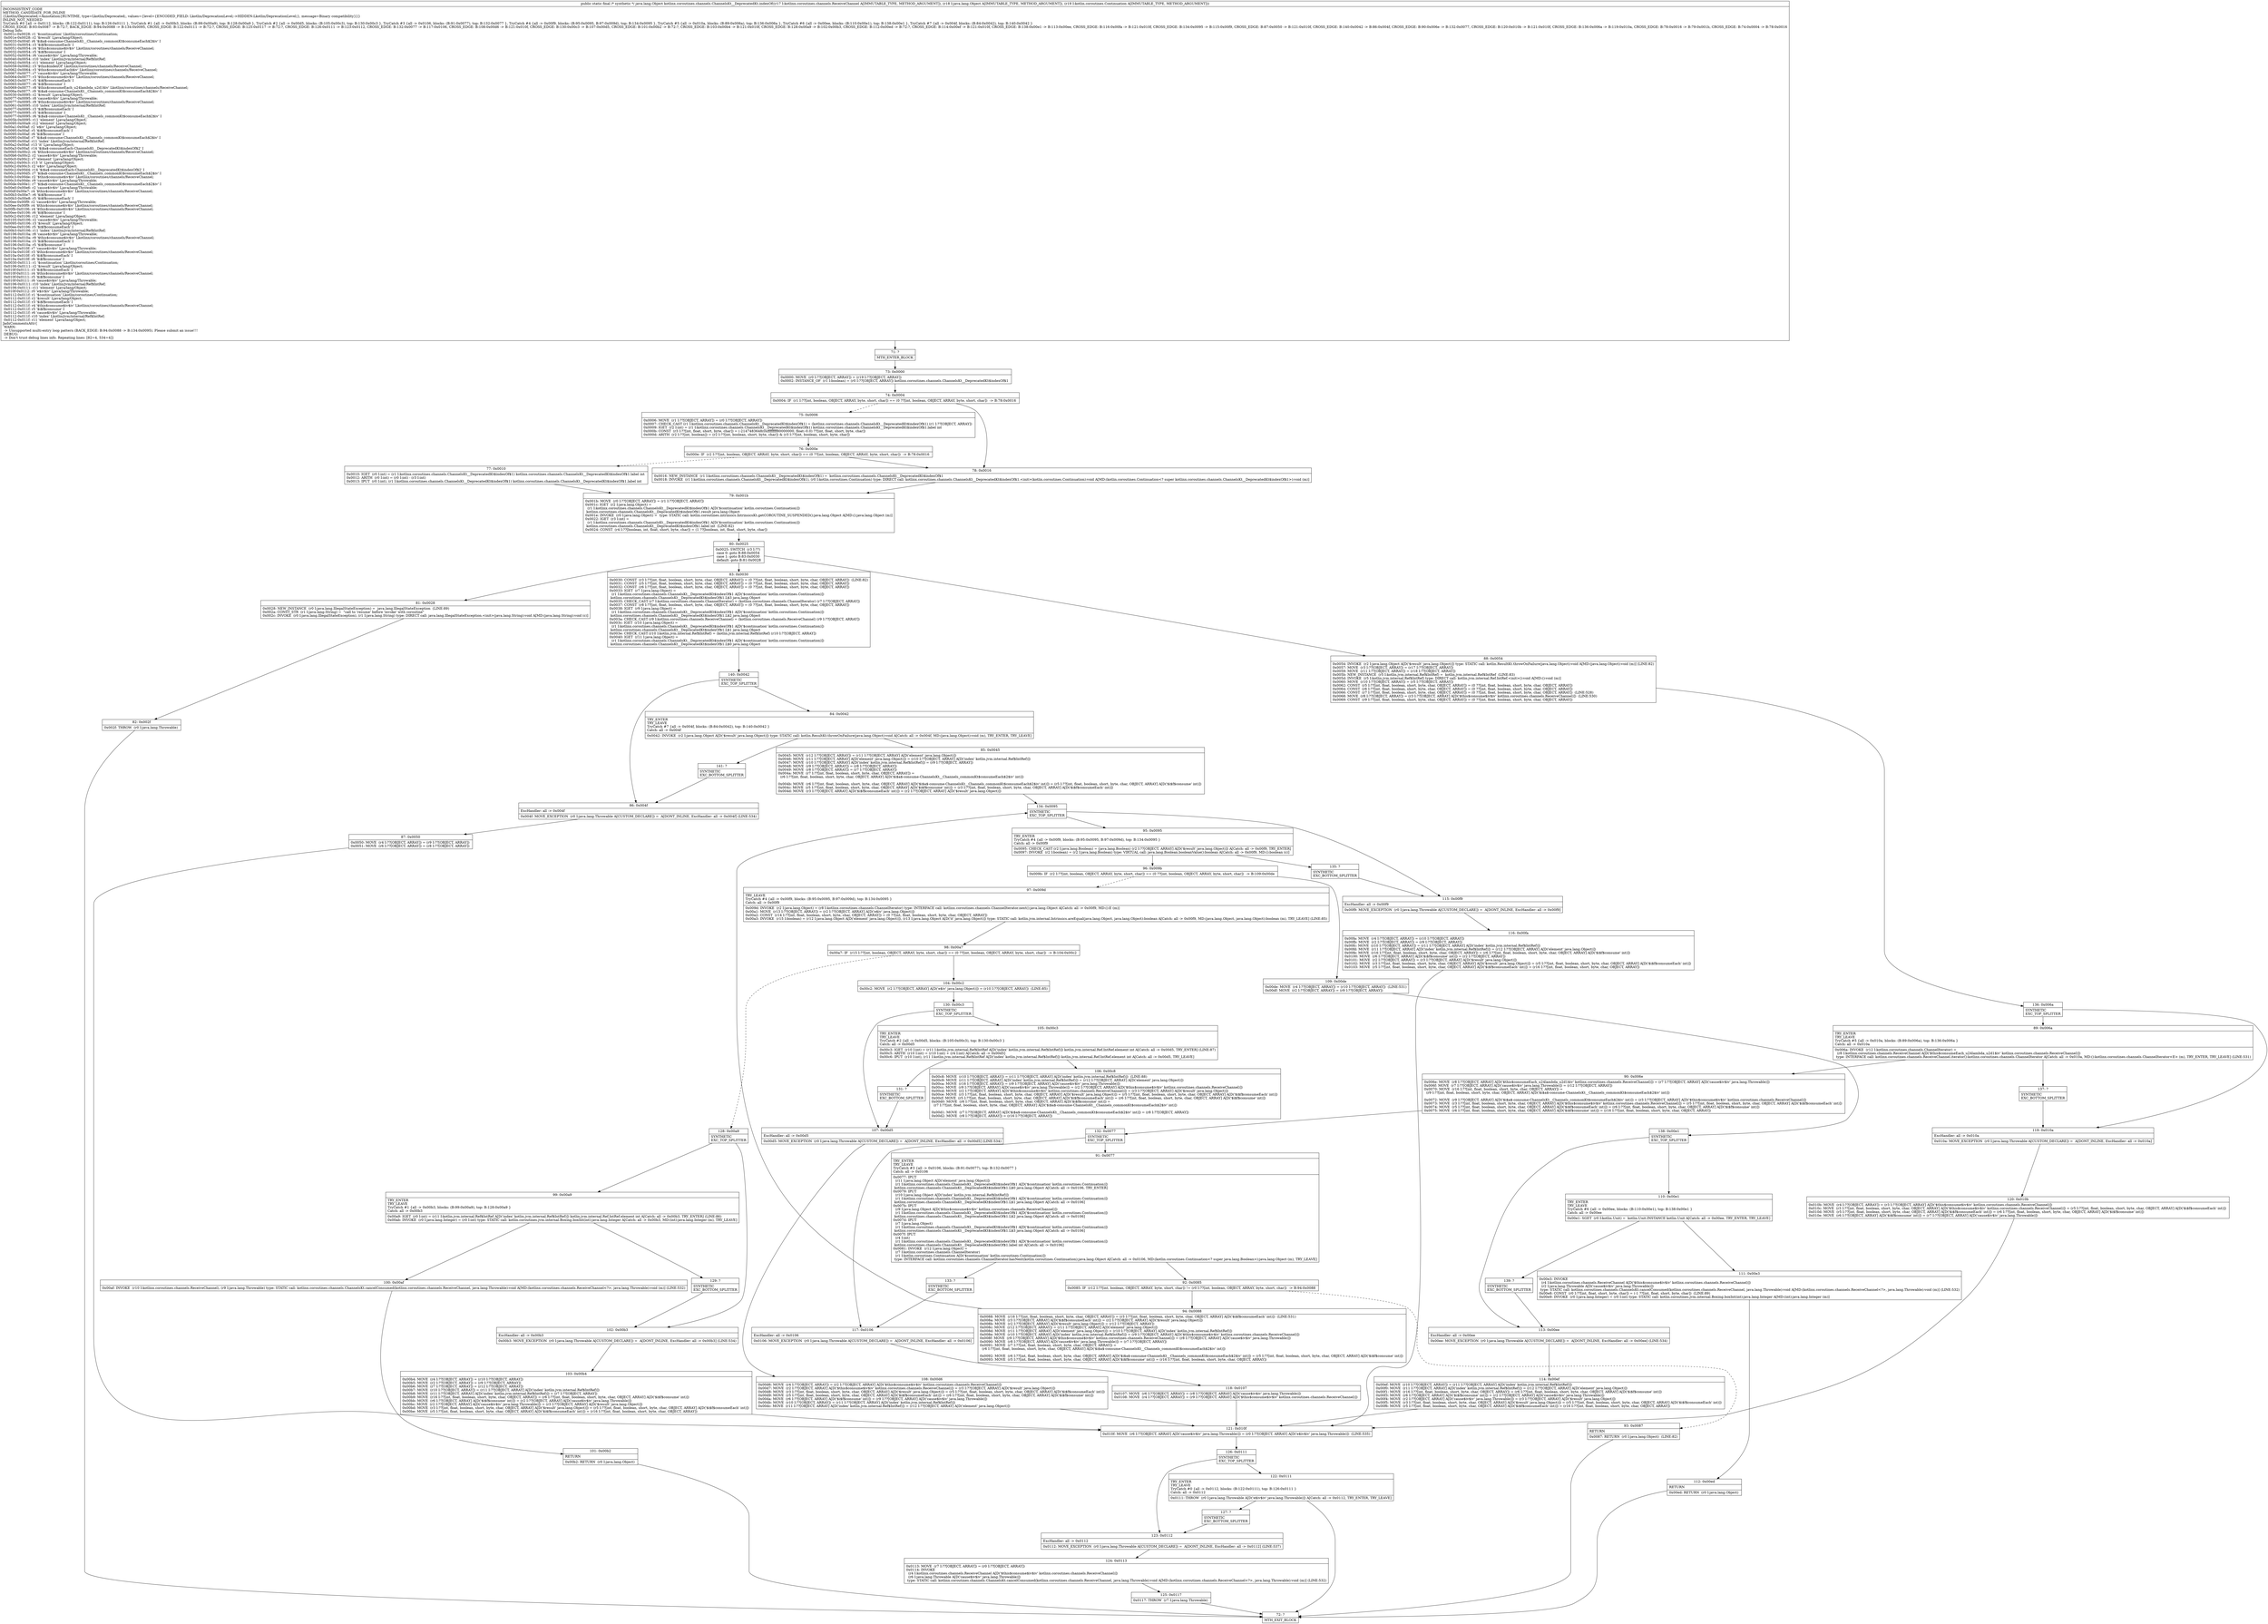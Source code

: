 digraph "CFG forkotlinx.coroutines.channels.ChannelsKt__DeprecatedKt.indexOf(Lkotlinx\/coroutines\/channels\/ReceiveChannel;Ljava\/lang\/Object;Lkotlin\/coroutines\/Continuation;)Ljava\/lang\/Object;" {
Node_71 [shape=record,label="{71\:\ ?|MTH_ENTER_BLOCK\l}"];
Node_73 [shape=record,label="{73\:\ 0x0000|0x0000: MOVE  (r0 I:??[OBJECT, ARRAY]) = (r19 I:??[OBJECT, ARRAY]) \l0x0002: INSTANCE_OF  (r1 I:boolean) = (r0 I:??[OBJECT, ARRAY]) kotlinx.coroutines.channels.ChannelsKt__DeprecatedKt$indexOf$1 \l}"];
Node_74 [shape=record,label="{74\:\ 0x0004|0x0004: IF  (r1 I:??[int, boolean, OBJECT, ARRAY, byte, short, char]) == (0 ??[int, boolean, OBJECT, ARRAY, byte, short, char])  \-\> B:78:0x0016 \l}"];
Node_75 [shape=record,label="{75\:\ 0x0006|0x0006: MOVE  (r1 I:??[OBJECT, ARRAY]) = (r0 I:??[OBJECT, ARRAY]) \l0x0007: CHECK_CAST (r1 I:kotlinx.coroutines.channels.ChannelsKt__DeprecatedKt$indexOf$1) = (kotlinx.coroutines.channels.ChannelsKt__DeprecatedKt$indexOf$1) (r1 I:??[OBJECT, ARRAY]) \l0x0009: IGET  (r2 I:int) = (r1 I:kotlinx.coroutines.channels.ChannelsKt__DeprecatedKt$indexOf$1) kotlinx.coroutines.channels.ChannelsKt__DeprecatedKt$indexOf$1.label int \l0x000b: CONST  (r3 I:??[int, float, short, byte, char]) = (\-2147483648(0xffffffff80000000, float:\-0.0) ??[int, float, short, byte, char]) \l0x000d: ARITH  (r2 I:??[int, boolean]) = (r2 I:??[int, boolean, short, byte, char]) & (r3 I:??[int, boolean, short, byte, char]) \l}"];
Node_76 [shape=record,label="{76\:\ 0x000e|0x000e: IF  (r2 I:??[int, boolean, OBJECT, ARRAY, byte, short, char]) == (0 ??[int, boolean, OBJECT, ARRAY, byte, short, char])  \-\> B:78:0x0016 \l}"];
Node_77 [shape=record,label="{77\:\ 0x0010|0x0010: IGET  (r0 I:int) = (r1 I:kotlinx.coroutines.channels.ChannelsKt__DeprecatedKt$indexOf$1) kotlinx.coroutines.channels.ChannelsKt__DeprecatedKt$indexOf$1.label int \l0x0012: ARITH  (r0 I:int) = (r0 I:int) \- (r3 I:int) \l0x0013: IPUT  (r0 I:int), (r1 I:kotlinx.coroutines.channels.ChannelsKt__DeprecatedKt$indexOf$1) kotlinx.coroutines.channels.ChannelsKt__DeprecatedKt$indexOf$1.label int \l}"];
Node_79 [shape=record,label="{79\:\ 0x001b|0x001b: MOVE  (r0 I:??[OBJECT, ARRAY]) = (r1 I:??[OBJECT, ARRAY]) \l0x001c: IGET  (r2 I:java.lang.Object) = \l  (r1 I:kotlinx.coroutines.channels.ChannelsKt__DeprecatedKt$indexOf$1 A[D('$continuation' kotlin.coroutines.Continuation)])\l kotlinx.coroutines.channels.ChannelsKt__DeprecatedKt$indexOf$1.result java.lang.Object \l0x001e: INVOKE  (r0 I:java.lang.Object) =  type: STATIC call: kotlin.coroutines.intrinsics.IntrinsicsKt.getCOROUTINE_SUSPENDED():java.lang.Object A[MD:():java.lang.Object (m)]\l0x0022: IGET  (r3 I:int) = \l  (r1 I:kotlinx.coroutines.channels.ChannelsKt__DeprecatedKt$indexOf$1 A[D('$continuation' kotlin.coroutines.Continuation)])\l kotlinx.coroutines.channels.ChannelsKt__DeprecatedKt$indexOf$1.label int  (LINE:82)\l0x0024: CONST  (r4 I:??[boolean, int, float, short, byte, char]) = (1 ??[boolean, int, float, short, byte, char]) \l}"];
Node_80 [shape=record,label="{80\:\ 0x0025|0x0025: SWITCH  (r3 I:??)\l case 0: goto B:88:0x0054\l case 1: goto B:83:0x0030\l default: goto B:81:0x0028 \l}"];
Node_81 [shape=record,label="{81\:\ 0x0028|0x0028: NEW_INSTANCE  (r0 I:java.lang.IllegalStateException) =  java.lang.IllegalStateException  (LINE:89)\l0x002a: CONST_STR  (r1 I:java.lang.String) =  \"call to 'resume' before 'invoke' with coroutine\" \l0x002c: INVOKE  (r0 I:java.lang.IllegalStateException), (r1 I:java.lang.String) type: DIRECT call: java.lang.IllegalStateException.\<init\>(java.lang.String):void A[MD:(java.lang.String):void (c)]\l}"];
Node_82 [shape=record,label="{82\:\ 0x002f|0x002f: THROW  (r0 I:java.lang.Throwable) \l}"];
Node_72 [shape=record,label="{72\:\ ?|MTH_EXIT_BLOCK\l}"];
Node_83 [shape=record,label="{83\:\ 0x0030|0x0030: CONST  (r3 I:??[int, float, boolean, short, byte, char, OBJECT, ARRAY]) = (0 ??[int, float, boolean, short, byte, char, OBJECT, ARRAY])  (LINE:82)\l0x0031: CONST  (r5 I:??[int, float, boolean, short, byte, char, OBJECT, ARRAY]) = (0 ??[int, float, boolean, short, byte, char, OBJECT, ARRAY]) \l0x0032: CONST  (r6 I:??[int, float, boolean, short, byte, char, OBJECT, ARRAY]) = (0 ??[int, float, boolean, short, byte, char, OBJECT, ARRAY]) \l0x0033: IGET  (r7 I:java.lang.Object) = \l  (r1 I:kotlinx.coroutines.channels.ChannelsKt__DeprecatedKt$indexOf$1 A[D('$continuation' kotlin.coroutines.Continuation)])\l kotlinx.coroutines.channels.ChannelsKt__DeprecatedKt$indexOf$1.L$3 java.lang.Object \l0x0035: CHECK_CAST (r7 I:kotlinx.coroutines.channels.ChannelIterator) = (kotlinx.coroutines.channels.ChannelIterator) (r7 I:??[OBJECT, ARRAY]) \l0x0037: CONST  (r8 I:??[int, float, boolean, short, byte, char, OBJECT, ARRAY]) = (0 ??[int, float, boolean, short, byte, char, OBJECT, ARRAY]) \l0x0038: IGET  (r9 I:java.lang.Object) = \l  (r1 I:kotlinx.coroutines.channels.ChannelsKt__DeprecatedKt$indexOf$1 A[D('$continuation' kotlin.coroutines.Continuation)])\l kotlinx.coroutines.channels.ChannelsKt__DeprecatedKt$indexOf$1.L$2 java.lang.Object \l0x003a: CHECK_CAST (r9 I:kotlinx.coroutines.channels.ReceiveChannel) = (kotlinx.coroutines.channels.ReceiveChannel) (r9 I:??[OBJECT, ARRAY]) \l0x003c: IGET  (r10 I:java.lang.Object) = \l  (r1 I:kotlinx.coroutines.channels.ChannelsKt__DeprecatedKt$indexOf$1 A[D('$continuation' kotlin.coroutines.Continuation)])\l kotlinx.coroutines.channels.ChannelsKt__DeprecatedKt$indexOf$1.L$1 java.lang.Object \l0x003e: CHECK_CAST (r10 I:kotlin.jvm.internal.Ref$IntRef) = (kotlin.jvm.internal.Ref$IntRef) (r10 I:??[OBJECT, ARRAY]) \l0x0040: IGET  (r11 I:java.lang.Object) = \l  (r1 I:kotlinx.coroutines.channels.ChannelsKt__DeprecatedKt$indexOf$1 A[D('$continuation' kotlin.coroutines.Continuation)])\l kotlinx.coroutines.channels.ChannelsKt__DeprecatedKt$indexOf$1.L$0 java.lang.Object \l}"];
Node_140 [shape=record,label="{140\:\ 0x0042|SYNTHETIC\lEXC_TOP_SPLITTER\l}"];
Node_84 [shape=record,label="{84\:\ 0x0042|TRY_ENTER\lTRY_LEAVE\lTryCatch #7 \{all \-\> 0x004f, blocks: (B:84:0x0042), top: B:140:0x0042 \}\lCatch: all \-\> 0x004f\l|0x0042: INVOKE  (r2 I:java.lang.Object A[D('$result' java.lang.Object)]) type: STATIC call: kotlin.ResultKt.throwOnFailure(java.lang.Object):void A[Catch: all \-\> 0x004f, MD:(java.lang.Object):void (m), TRY_ENTER, TRY_LEAVE]\l}"];
Node_85 [shape=record,label="{85\:\ 0x0045|0x0045: MOVE  (r12 I:??[OBJECT, ARRAY]) = (r11 I:??[OBJECT, ARRAY] A[D('element' java.lang.Object)]) \l0x0046: MOVE  (r11 I:??[OBJECT, ARRAY] A[D('element' java.lang.Object)]) = (r10 I:??[OBJECT, ARRAY] A[D('index' kotlin.jvm.internal.Ref$IntRef)]) \l0x0047: MOVE  (r10 I:??[OBJECT, ARRAY] A[D('index' kotlin.jvm.internal.Ref$IntRef)]) = (r9 I:??[OBJECT, ARRAY]) \l0x0048: MOVE  (r9 I:??[OBJECT, ARRAY]) = (r8 I:??[OBJECT, ARRAY]) \l0x0049: MOVE  (r8 I:??[OBJECT, ARRAY]) = (r7 I:??[OBJECT, ARRAY]) \l0x004a: MOVE  (r7 I:??[int, float, boolean, short, byte, char, OBJECT, ARRAY]) = \l  (r6 I:??[int, float, boolean, short, byte, char, OBJECT, ARRAY] A[D('$i$a$\-consume\-ChannelsKt__Channels_commonKt$consumeEach$2$iv' int)])\l \l0x004b: MOVE  (r6 I:??[int, float, boolean, short, byte, char, OBJECT, ARRAY] A[D('$i$a$\-consume\-ChannelsKt__Channels_commonKt$consumeEach$2$iv' int)]) = (r5 I:??[int, float, boolean, short, byte, char, OBJECT, ARRAY] A[D('$i$f$consume' int)]) \l0x004c: MOVE  (r5 I:??[int, float, boolean, short, byte, char, OBJECT, ARRAY] A[D('$i$f$consume' int)]) = (r3 I:??[int, float, boolean, short, byte, char, OBJECT, ARRAY] A[D('$i$f$consumeEach' int)]) \l0x004d: MOVE  (r3 I:??[OBJECT, ARRAY] A[D('$i$f$consumeEach' int)]) = (r2 I:??[OBJECT, ARRAY] A[D('$result' java.lang.Object)]) \l}"];
Node_134 [shape=record,label="{134\:\ 0x0095|SYNTHETIC\lEXC_TOP_SPLITTER\l}"];
Node_95 [shape=record,label="{95\:\ 0x0095|TRY_ENTER\lTryCatch #4 \{all \-\> 0x00f9, blocks: (B:95:0x0095, B:97:0x009d), top: B:134:0x0095 \}\lCatch: all \-\> 0x00f9\l|0x0095: CHECK_CAST (r2 I:java.lang.Boolean) = (java.lang.Boolean) (r2 I:??[OBJECT, ARRAY] A[D('$result' java.lang.Object)]) A[Catch: all \-\> 0x00f9, TRY_ENTER]\l0x0097: INVOKE  (r2 I:boolean) = (r2 I:java.lang.Boolean) type: VIRTUAL call: java.lang.Boolean.booleanValue():boolean A[Catch: all \-\> 0x00f9, MD:():boolean (c)]\l}"];
Node_96 [shape=record,label="{96\:\ 0x009b|0x009b: IF  (r2 I:??[int, boolean, OBJECT, ARRAY, byte, short, char]) == (0 ??[int, boolean, OBJECT, ARRAY, byte, short, char])  \-\> B:109:0x00de \l}"];
Node_97 [shape=record,label="{97\:\ 0x009d|TRY_LEAVE\lTryCatch #4 \{all \-\> 0x00f9, blocks: (B:95:0x0095, B:97:0x009d), top: B:134:0x0095 \}\lCatch: all \-\> 0x00f9\l|0x009d: INVOKE  (r2 I:java.lang.Object) = (r8 I:kotlinx.coroutines.channels.ChannelIterator) type: INTERFACE call: kotlinx.coroutines.channels.ChannelIterator.next():java.lang.Object A[Catch: all \-\> 0x00f9, MD:():E (m)]\l0x00a1: MOVE  (r13 I:??[OBJECT, ARRAY]) = (r2 I:??[OBJECT, ARRAY] A[D('e$iv' java.lang.Object)]) \l0x00a2: CONST  (r14 I:??[int, float, boolean, short, byte, char, OBJECT, ARRAY]) = (0 ??[int, float, boolean, short, byte, char, OBJECT, ARRAY]) \l0x00a3: INVOKE  (r15 I:boolean) = (r12 I:java.lang.Object A[D('element' java.lang.Object)]), (r13 I:java.lang.Object A[D('it' java.lang.Object)]) type: STATIC call: kotlin.jvm.internal.Intrinsics.areEqual(java.lang.Object, java.lang.Object):boolean A[Catch: all \-\> 0x00f9, MD:(java.lang.Object, java.lang.Object):boolean (m), TRY_LEAVE] (LINE:85)\l}"];
Node_98 [shape=record,label="{98\:\ 0x00a7|0x00a7: IF  (r15 I:??[int, boolean, OBJECT, ARRAY, byte, short, char]) == (0 ??[int, boolean, OBJECT, ARRAY, byte, short, char])  \-\> B:104:0x00c2 \l}"];
Node_104 [shape=record,label="{104\:\ 0x00c2|0x00c2: MOVE  (r2 I:??[OBJECT, ARRAY] A[D('e$iv' java.lang.Object)]) = (r10 I:??[OBJECT, ARRAY])  (LINE:85)\l}"];
Node_130 [shape=record,label="{130\:\ 0x00c3|SYNTHETIC\lEXC_TOP_SPLITTER\l}"];
Node_105 [shape=record,label="{105\:\ 0x00c3|TRY_ENTER\lTRY_LEAVE\lTryCatch #2 \{all \-\> 0x00d5, blocks: (B:105:0x00c3), top: B:130:0x00c3 \}\lCatch: all \-\> 0x00d5\l|0x00c3: IGET  (r10 I:int) = (r11 I:kotlin.jvm.internal.Ref$IntRef A[D('index' kotlin.jvm.internal.Ref$IntRef)]) kotlin.jvm.internal.Ref.IntRef.element int A[Catch: all \-\> 0x00d5, TRY_ENTER] (LINE:87)\l0x00c5: ARITH  (r10 I:int) = (r10 I:int) + (r4 I:int) A[Catch: all \-\> 0x00d5]\l0x00c6: IPUT  (r10 I:int), (r11 I:kotlin.jvm.internal.Ref$IntRef A[D('index' kotlin.jvm.internal.Ref$IntRef)]) kotlin.jvm.internal.Ref.IntRef.element int A[Catch: all \-\> 0x00d5, TRY_LEAVE]\l}"];
Node_106 [shape=record,label="{106\:\ 0x00c8|0x00c8: MOVE  (r10 I:??[OBJECT, ARRAY]) = (r11 I:??[OBJECT, ARRAY] A[D('index' kotlin.jvm.internal.Ref$IntRef)])  (LINE:88)\l0x00c9: MOVE  (r11 I:??[OBJECT, ARRAY] A[D('index' kotlin.jvm.internal.Ref$IntRef)]) = (r12 I:??[OBJECT, ARRAY] A[D('element' java.lang.Object)]) \l0x00ca: MOVE  (r16 I:??[OBJECT, ARRAY]) = (r9 I:??[OBJECT, ARRAY] A[D('cause$iv$iv' java.lang.Throwable)]) \l0x00cc: MOVE  (r9 I:??[OBJECT, ARRAY] A[D('cause$iv$iv' java.lang.Throwable)]) = (r2 I:??[OBJECT, ARRAY] A[D('$this$consume$iv$iv' kotlinx.coroutines.channels.ReceiveChannel)]) \l0x00cd: MOVE  (r2 I:??[OBJECT, ARRAY] A[D('$this$consume$iv$iv' kotlinx.coroutines.channels.ReceiveChannel)]) = (r3 I:??[OBJECT, ARRAY] A[D('$result' java.lang.Object)]) \l0x00ce: MOVE  (r3 I:??[int, float, boolean, short, byte, char, OBJECT, ARRAY] A[D('$result' java.lang.Object)]) = (r5 I:??[int, float, boolean, short, byte, char, OBJECT, ARRAY] A[D('$i$f$consumeEach' int)]) \l0x00cf: MOVE  (r5 I:??[int, float, boolean, short, byte, char, OBJECT, ARRAY] A[D('$i$f$consumeEach' int)]) = (r6 I:??[int, float, boolean, short, byte, char, OBJECT, ARRAY] A[D('$i$f$consume' int)]) \l0x00d0: MOVE  (r6 I:??[int, float, boolean, short, byte, char, OBJECT, ARRAY] A[D('$i$f$consume' int)]) = \l  (r7 I:??[int, float, boolean, short, byte, char, OBJECT, ARRAY] A[D('$i$a$\-consume\-ChannelsKt__Channels_commonKt$consumeEach$2$iv' int)])\l \l0x00d1: MOVE  (r7 I:??[OBJECT, ARRAY] A[D('$i$a$\-consume\-ChannelsKt__Channels_commonKt$consumeEach$2$iv' int)]) = (r8 I:??[OBJECT, ARRAY]) \l0x00d2: MOVE  (r8 I:??[OBJECT, ARRAY]) = (r16 I:??[OBJECT, ARRAY]) \l}"];
Node_132 [shape=record,label="{132\:\ 0x0077|SYNTHETIC\lEXC_TOP_SPLITTER\l}"];
Node_91 [shape=record,label="{91\:\ 0x0077|TRY_ENTER\lTRY_LEAVE\lTryCatch #3 \{all \-\> 0x0106, blocks: (B:91:0x0077), top: B:132:0x0077 \}\lCatch: all \-\> 0x0106\l|0x0077: IPUT  \l  (r11 I:java.lang.Object A[D('element' java.lang.Object)])\l  (r1 I:kotlinx.coroutines.channels.ChannelsKt__DeprecatedKt$indexOf$1 A[D('$continuation' kotlin.coroutines.Continuation)])\l kotlinx.coroutines.channels.ChannelsKt__DeprecatedKt$indexOf$1.L$0 java.lang.Object A[Catch: all \-\> 0x0106, TRY_ENTER]\l0x0079: IPUT  \l  (r10 I:java.lang.Object A[D('index' kotlin.jvm.internal.Ref$IntRef)])\l  (r1 I:kotlinx.coroutines.channels.ChannelsKt__DeprecatedKt$indexOf$1 A[D('$continuation' kotlin.coroutines.Continuation)])\l kotlinx.coroutines.channels.ChannelsKt__DeprecatedKt$indexOf$1.L$1 java.lang.Object A[Catch: all \-\> 0x0106]\l0x007b: IPUT  \l  (r9 I:java.lang.Object A[D('$this$consume$iv$iv' kotlinx.coroutines.channels.ReceiveChannel)])\l  (r1 I:kotlinx.coroutines.channels.ChannelsKt__DeprecatedKt$indexOf$1 A[D('$continuation' kotlin.coroutines.Continuation)])\l kotlinx.coroutines.channels.ChannelsKt__DeprecatedKt$indexOf$1.L$2 java.lang.Object A[Catch: all \-\> 0x0106]\l0x007d: IPUT  \l  (r7 I:java.lang.Object)\l  (r1 I:kotlinx.coroutines.channels.ChannelsKt__DeprecatedKt$indexOf$1 A[D('$continuation' kotlin.coroutines.Continuation)])\l kotlinx.coroutines.channels.ChannelsKt__DeprecatedKt$indexOf$1.L$3 java.lang.Object A[Catch: all \-\> 0x0106]\l0x007f: IPUT  \l  (r4 I:int)\l  (r1 I:kotlinx.coroutines.channels.ChannelsKt__DeprecatedKt$indexOf$1 A[D('$continuation' kotlin.coroutines.Continuation)])\l kotlinx.coroutines.channels.ChannelsKt__DeprecatedKt$indexOf$1.label int A[Catch: all \-\> 0x0106]\l0x0081: INVOKE  (r12 I:java.lang.Object) = \l  (r7 I:kotlinx.coroutines.channels.ChannelIterator)\l  (r1 I:kotlin.coroutines.Continuation A[D('$continuation' kotlin.coroutines.Continuation)])\l type: INTERFACE call: kotlinx.coroutines.channels.ChannelIterator.hasNext(kotlin.coroutines.Continuation):java.lang.Object A[Catch: all \-\> 0x0106, MD:(kotlin.coroutines.Continuation\<? super java.lang.Boolean\>):java.lang.Object (m), TRY_LEAVE]\l}"];
Node_92 [shape=record,label="{92\:\ 0x0085|0x0085: IF  (r12 I:??[int, boolean, OBJECT, ARRAY, byte, short, char]) != (r0 I:??[int, boolean, OBJECT, ARRAY, byte, short, char])  \-\> B:94:0x0088 \l}"];
Node_93 [shape=record,label="{93\:\ 0x0087|RETURN\l|0x0087: RETURN  (r0 I:java.lang.Object)  (LINE:82)\l}"];
Node_94 [shape=record,label="{94\:\ 0x0088|0x0088: MOVE  (r16 I:??[int, float, boolean, short, byte, char, OBJECT, ARRAY]) = (r3 I:??[int, float, boolean, short, byte, char, OBJECT, ARRAY] A[D('$i$f$consumeEach' int)])  (LINE:531)\l0x008a: MOVE  (r3 I:??[OBJECT, ARRAY] A[D('$i$f$consumeEach' int)]) = (r2 I:??[OBJECT, ARRAY] A[D('$result' java.lang.Object)]) \l0x008b: MOVE  (r2 I:??[OBJECT, ARRAY] A[D('$result' java.lang.Object)]) = (r12 I:??[OBJECT, ARRAY]) \l0x008c: MOVE  (r12 I:??[OBJECT, ARRAY]) = (r11 I:??[OBJECT, ARRAY] A[D('element' java.lang.Object)]) \l0x008d: MOVE  (r11 I:??[OBJECT, ARRAY] A[D('element' java.lang.Object)]) = (r10 I:??[OBJECT, ARRAY] A[D('index' kotlin.jvm.internal.Ref$IntRef)]) \l0x008e: MOVE  (r10 I:??[OBJECT, ARRAY] A[D('index' kotlin.jvm.internal.Ref$IntRef)]) = (r9 I:??[OBJECT, ARRAY] A[D('$this$consume$iv$iv' kotlinx.coroutines.channels.ReceiveChannel)]) \l0x008f: MOVE  (r9 I:??[OBJECT, ARRAY] A[D('$this$consume$iv$iv' kotlinx.coroutines.channels.ReceiveChannel)]) = (r8 I:??[OBJECT, ARRAY] A[D('cause$iv$iv' java.lang.Throwable)]) \l0x0090: MOVE  (r8 I:??[OBJECT, ARRAY] A[D('cause$iv$iv' java.lang.Throwable)]) = (r7 I:??[OBJECT, ARRAY]) \l0x0091: MOVE  (r7 I:??[int, float, boolean, short, byte, char, OBJECT, ARRAY]) = \l  (r6 I:??[int, float, boolean, short, byte, char, OBJECT, ARRAY] A[D('$i$a$\-consume\-ChannelsKt__Channels_commonKt$consumeEach$2$iv' int)])\l \l0x0092: MOVE  (r6 I:??[int, float, boolean, short, byte, char, OBJECT, ARRAY] A[D('$i$a$\-consume\-ChannelsKt__Channels_commonKt$consumeEach$2$iv' int)]) = (r5 I:??[int, float, boolean, short, byte, char, OBJECT, ARRAY] A[D('$i$f$consume' int)]) \l0x0093: MOVE  (r5 I:??[int, float, boolean, short, byte, char, OBJECT, ARRAY] A[D('$i$f$consume' int)]) = (r16 I:??[int, float, boolean, short, byte, char, OBJECT, ARRAY]) \l}"];
Node_133 [shape=record,label="{133\:\ ?|SYNTHETIC\lEXC_BOTTOM_SPLITTER\l}"];
Node_117 [shape=record,label="{117\:\ 0x0106|ExcHandler: all \-\> 0x0106\l|0x0106: MOVE_EXCEPTION  (r0 I:java.lang.Throwable A[CUSTOM_DECLARE]) =  A[DONT_INLINE, ExcHandler: all \-\> 0x0106]\l}"];
Node_118 [shape=record,label="{118\:\ 0x0107|0x0107: MOVE  (r6 I:??[OBJECT, ARRAY]) = (r8 I:??[OBJECT, ARRAY] A[D('cause$iv$iv' java.lang.Throwable)]) \l0x0108: MOVE  (r4 I:??[OBJECT, ARRAY]) = (r9 I:??[OBJECT, ARRAY] A[D('$this$consume$iv$iv' kotlinx.coroutines.channels.ReceiveChannel)]) \l}"];
Node_121 [shape=record,label="{121\:\ 0x010f|0x010f: MOVE  (r6 I:??[OBJECT, ARRAY] A[D('cause$iv$iv' java.lang.Throwable)]) = (r0 I:??[OBJECT, ARRAY] A[D('e$iv$iv' java.lang.Throwable)])  (LINE:535)\l}"];
Node_126 [shape=record,label="{126\:\ 0x0111|SYNTHETIC\lEXC_TOP_SPLITTER\l}"];
Node_122 [shape=record,label="{122\:\ 0x0111|TRY_ENTER\lTRY_LEAVE\lTryCatch #0 \{all \-\> 0x0112, blocks: (B:122:0x0111), top: B:126:0x0111 \}\lCatch: all \-\> 0x0112\l|0x0111: THROW  (r0 I:java.lang.Throwable A[D('e$iv$iv' java.lang.Throwable)]) A[Catch: all \-\> 0x0112, TRY_ENTER, TRY_LEAVE]\l}"];
Node_127 [shape=record,label="{127\:\ ?|SYNTHETIC\lEXC_BOTTOM_SPLITTER\l}"];
Node_123 [shape=record,label="{123\:\ 0x0112|ExcHandler: all \-\> 0x0112\l|0x0112: MOVE_EXCEPTION  (r0 I:java.lang.Throwable A[CUSTOM_DECLARE]) =  A[DONT_INLINE, ExcHandler: all \-\> 0x0112] (LINE:537)\l}"];
Node_124 [shape=record,label="{124\:\ 0x0113|0x0113: MOVE  (r7 I:??[OBJECT, ARRAY]) = (r0 I:??[OBJECT, ARRAY]) \l0x0114: INVOKE  \l  (r4 I:kotlinx.coroutines.channels.ReceiveChannel A[D('$this$consume$iv$iv' kotlinx.coroutines.channels.ReceiveChannel)])\l  (r6 I:java.lang.Throwable A[D('cause$iv$iv' java.lang.Throwable)])\l type: STATIC call: kotlinx.coroutines.channels.ChannelsKt.cancelConsumed(kotlinx.coroutines.channels.ReceiveChannel, java.lang.Throwable):void A[MD:(kotlinx.coroutines.channels.ReceiveChannel\<?\>, java.lang.Throwable):void (m)] (LINE:532)\l}"];
Node_125 [shape=record,label="{125\:\ 0x0117|0x0117: THROW  (r7 I:java.lang.Throwable) \l}"];
Node_131 [shape=record,label="{131\:\ ?|SYNTHETIC\lEXC_BOTTOM_SPLITTER\l}"];
Node_107 [shape=record,label="{107\:\ 0x00d5|ExcHandler: all \-\> 0x00d5\l|0x00d5: MOVE_EXCEPTION  (r0 I:java.lang.Throwable A[CUSTOM_DECLARE]) =  A[DONT_INLINE, ExcHandler: all \-\> 0x00d5] (LINE:534)\l}"];
Node_108 [shape=record,label="{108\:\ 0x00d6|0x00d6: MOVE  (r4 I:??[OBJECT, ARRAY]) = (r2 I:??[OBJECT, ARRAY] A[D('$this$consume$iv$iv' kotlinx.coroutines.channels.ReceiveChannel)]) \l0x00d7: MOVE  (r2 I:??[OBJECT, ARRAY] A[D('$this$consume$iv$iv' kotlinx.coroutines.channels.ReceiveChannel)]) = (r3 I:??[OBJECT, ARRAY] A[D('$result' java.lang.Object)]) \l0x00d8: MOVE  (r3 I:??[int, float, boolean, short, byte, char, OBJECT, ARRAY] A[D('$result' java.lang.Object)]) = (r5 I:??[int, float, boolean, short, byte, char, OBJECT, ARRAY] A[D('$i$f$consumeEach' int)]) \l0x00d9: MOVE  (r5 I:??[int, float, boolean, short, byte, char, OBJECT, ARRAY] A[D('$i$f$consumeEach' int)]) = (r6 I:??[int, float, boolean, short, byte, char, OBJECT, ARRAY] A[D('$i$f$consume' int)]) \l0x00da: MOVE  (r6 I:??[OBJECT, ARRAY] A[D('$i$f$consume' int)]) = (r9 I:??[OBJECT, ARRAY] A[D('cause$iv$iv' java.lang.Throwable)]) \l0x00db: MOVE  (r10 I:??[OBJECT, ARRAY]) = (r11 I:??[OBJECT, ARRAY] A[D('index' kotlin.jvm.internal.Ref$IntRef)]) \l0x00dc: MOVE  (r11 I:??[OBJECT, ARRAY] A[D('index' kotlin.jvm.internal.Ref$IntRef)]) = (r12 I:??[OBJECT, ARRAY] A[D('element' java.lang.Object)]) \l}"];
Node_128 [shape=record,label="{128\:\ 0x00a9|SYNTHETIC\lEXC_TOP_SPLITTER\l}"];
Node_99 [shape=record,label="{99\:\ 0x00a9|TRY_ENTER\lTRY_LEAVE\lTryCatch #1 \{all \-\> 0x00b3, blocks: (B:99:0x00a9), top: B:128:0x00a9 \}\lCatch: all \-\> 0x00b3\l|0x00a9: IGET  (r0 I:int) = (r11 I:kotlin.jvm.internal.Ref$IntRef A[D('index' kotlin.jvm.internal.Ref$IntRef)]) kotlin.jvm.internal.Ref.IntRef.element int A[Catch: all \-\> 0x00b3, TRY_ENTER] (LINE:86)\l0x00ab: INVOKE  (r0 I:java.lang.Integer) = (r0 I:int) type: STATIC call: kotlin.coroutines.jvm.internal.Boxing.boxInt(int):java.lang.Integer A[Catch: all \-\> 0x00b3, MD:(int):java.lang.Integer (m), TRY_LEAVE]\l}"];
Node_100 [shape=record,label="{100\:\ 0x00af|0x00af: INVOKE  (r10 I:kotlinx.coroutines.channels.ReceiveChannel), (r9 I:java.lang.Throwable) type: STATIC call: kotlinx.coroutines.channels.ChannelsKt.cancelConsumed(kotlinx.coroutines.channels.ReceiveChannel, java.lang.Throwable):void A[MD:(kotlinx.coroutines.channels.ReceiveChannel\<?\>, java.lang.Throwable):void (m)] (LINE:532)\l}"];
Node_101 [shape=record,label="{101\:\ 0x00b2|RETURN\l|0x00b2: RETURN  (r0 I:java.lang.Object) \l}"];
Node_129 [shape=record,label="{129\:\ ?|SYNTHETIC\lEXC_BOTTOM_SPLITTER\l}"];
Node_102 [shape=record,label="{102\:\ 0x00b3|ExcHandler: all \-\> 0x00b3\l|0x00b3: MOVE_EXCEPTION  (r0 I:java.lang.Throwable A[CUSTOM_DECLARE]) =  A[DONT_INLINE, ExcHandler: all \-\> 0x00b3] (LINE:534)\l}"];
Node_103 [shape=record,label="{103\:\ 0x00b4|0x00b4: MOVE  (r4 I:??[OBJECT, ARRAY]) = (r10 I:??[OBJECT, ARRAY]) \l0x00b5: MOVE  (r2 I:??[OBJECT, ARRAY]) = (r9 I:??[OBJECT, ARRAY]) \l0x00b6: MOVE  (r7 I:??[OBJECT, ARRAY]) = (r12 I:??[OBJECT, ARRAY]) \l0x00b7: MOVE  (r10 I:??[OBJECT, ARRAY]) = (r11 I:??[OBJECT, ARRAY] A[D('index' kotlin.jvm.internal.Ref$IntRef)]) \l0x00b8: MOVE  (r11 I:??[OBJECT, ARRAY] A[D('index' kotlin.jvm.internal.Ref$IntRef)]) = (r7 I:??[OBJECT, ARRAY]) \l0x00b9: MOVE  (r16 I:??[int, float, boolean, short, byte, char, OBJECT, ARRAY]) = (r6 I:??[int, float, boolean, short, byte, char, OBJECT, ARRAY] A[D('$i$f$consume' int)]) \l0x00bb: MOVE  (r6 I:??[OBJECT, ARRAY] A[D('$i$f$consume' int)]) = (r2 I:??[OBJECT, ARRAY] A[D('cause$iv$iv' java.lang.Throwable)]) \l0x00bc: MOVE  (r2 I:??[OBJECT, ARRAY] A[D('cause$iv$iv' java.lang.Throwable)]) = (r3 I:??[OBJECT, ARRAY] A[D('$result' java.lang.Object)]) \l0x00bd: MOVE  (r3 I:??[int, float, boolean, short, byte, char, OBJECT, ARRAY] A[D('$result' java.lang.Object)]) = (r5 I:??[int, float, boolean, short, byte, char, OBJECT, ARRAY] A[D('$i$f$consumeEach' int)]) \l0x00be: MOVE  (r5 I:??[int, float, boolean, short, byte, char, OBJECT, ARRAY] A[D('$i$f$consumeEach' int)]) = (r16 I:??[int, float, boolean, short, byte, char, OBJECT, ARRAY]) \l}"];
Node_109 [shape=record,label="{109\:\ 0x00de|0x00de: MOVE  (r4 I:??[OBJECT, ARRAY]) = (r10 I:??[OBJECT, ARRAY])  (LINE:531)\l0x00df: MOVE  (r2 I:??[OBJECT, ARRAY]) = (r9 I:??[OBJECT, ARRAY]) \l}"];
Node_138 [shape=record,label="{138\:\ 0x00e1|SYNTHETIC\lEXC_TOP_SPLITTER\l}"];
Node_110 [shape=record,label="{110\:\ 0x00e1|TRY_ENTER\lTRY_LEAVE\lTryCatch #6 \{all \-\> 0x00ee, blocks: (B:110:0x00e1), top: B:138:0x00e1 \}\lCatch: all \-\> 0x00ee\l|0x00e1: SGET  (r0 I:kotlin.Unit) =  kotlin.Unit.INSTANCE kotlin.Unit A[Catch: all \-\> 0x00ee, TRY_ENTER, TRY_LEAVE]\l}"];
Node_111 [shape=record,label="{111\:\ 0x00e3|0x00e3: INVOKE  \l  (r4 I:kotlinx.coroutines.channels.ReceiveChannel A[D('$this$consume$iv$iv' kotlinx.coroutines.channels.ReceiveChannel)])\l  (r2 I:java.lang.Throwable A[D('cause$iv$iv' java.lang.Throwable)])\l type: STATIC call: kotlinx.coroutines.channels.ChannelsKt.cancelConsumed(kotlinx.coroutines.channels.ReceiveChannel, java.lang.Throwable):void A[MD:(kotlinx.coroutines.channels.ReceiveChannel\<?\>, java.lang.Throwable):void (m)] (LINE:532)\l0x00e8: CONST  (r0 I:??[int, float, short, byte, char]) = (\-1 ??[int, float, short, byte, char])  (LINE:89)\l0x00e9: INVOKE  (r0 I:java.lang.Integer) = (r0 I:int) type: STATIC call: kotlin.coroutines.jvm.internal.Boxing.boxInt(int):java.lang.Integer A[MD:(int):java.lang.Integer (m)]\l}"];
Node_112 [shape=record,label="{112\:\ 0x00ed|RETURN\l|0x00ed: RETURN  (r0 I:java.lang.Object) \l}"];
Node_139 [shape=record,label="{139\:\ ?|SYNTHETIC\lEXC_BOTTOM_SPLITTER\l}"];
Node_113 [shape=record,label="{113\:\ 0x00ee|ExcHandler: all \-\> 0x00ee\l|0x00ee: MOVE_EXCEPTION  (r0 I:java.lang.Throwable A[CUSTOM_DECLARE]) =  A[DONT_INLINE, ExcHandler: all \-\> 0x00ee] (LINE:534)\l}"];
Node_114 [shape=record,label="{114\:\ 0x00ef|0x00ef: MOVE  (r10 I:??[OBJECT, ARRAY]) = (r11 I:??[OBJECT, ARRAY] A[D('index' kotlin.jvm.internal.Ref$IntRef)]) \l0x00f0: MOVE  (r11 I:??[OBJECT, ARRAY] A[D('index' kotlin.jvm.internal.Ref$IntRef)]) = (r12 I:??[OBJECT, ARRAY] A[D('element' java.lang.Object)]) \l0x00f1: MOVE  (r16 I:??[int, float, boolean, short, byte, char, OBJECT, ARRAY]) = (r6 I:??[int, float, boolean, short, byte, char, OBJECT, ARRAY] A[D('$i$f$consume' int)]) \l0x00f3: MOVE  (r6 I:??[OBJECT, ARRAY] A[D('$i$f$consume' int)]) = (r2 I:??[OBJECT, ARRAY] A[D('cause$iv$iv' java.lang.Throwable)]) \l0x00f4: MOVE  (r2 I:??[OBJECT, ARRAY] A[D('cause$iv$iv' java.lang.Throwable)]) = (r3 I:??[OBJECT, ARRAY] A[D('$result' java.lang.Object)]) \l0x00f5: MOVE  (r3 I:??[int, float, boolean, short, byte, char, OBJECT, ARRAY] A[D('$result' java.lang.Object)]) = (r5 I:??[int, float, boolean, short, byte, char, OBJECT, ARRAY] A[D('$i$f$consumeEach' int)]) \l0x00f6: MOVE  (r5 I:??[int, float, boolean, short, byte, char, OBJECT, ARRAY] A[D('$i$f$consumeEach' int)]) = (r16 I:??[int, float, boolean, short, byte, char, OBJECT, ARRAY]) \l}"];
Node_135 [shape=record,label="{135\:\ ?|SYNTHETIC\lEXC_BOTTOM_SPLITTER\l}"];
Node_115 [shape=record,label="{115\:\ 0x00f9|ExcHandler: all \-\> 0x00f9\l|0x00f9: MOVE_EXCEPTION  (r0 I:java.lang.Throwable A[CUSTOM_DECLARE]) =  A[DONT_INLINE, ExcHandler: all \-\> 0x00f9]\l}"];
Node_116 [shape=record,label="{116\:\ 0x00fa|0x00fa: MOVE  (r4 I:??[OBJECT, ARRAY]) = (r10 I:??[OBJECT, ARRAY]) \l0x00fb: MOVE  (r2 I:??[OBJECT, ARRAY]) = (r9 I:??[OBJECT, ARRAY]) \l0x00fc: MOVE  (r10 I:??[OBJECT, ARRAY]) = (r11 I:??[OBJECT, ARRAY] A[D('index' kotlin.jvm.internal.Ref$IntRef)]) \l0x00fd: MOVE  (r11 I:??[OBJECT, ARRAY] A[D('index' kotlin.jvm.internal.Ref$IntRef)]) = (r12 I:??[OBJECT, ARRAY] A[D('element' java.lang.Object)]) \l0x00fe: MOVE  (r16 I:??[int, float, boolean, short, byte, char, OBJECT, ARRAY]) = (r6 I:??[int, float, boolean, short, byte, char, OBJECT, ARRAY] A[D('$i$f$consume' int)]) \l0x0100: MOVE  (r6 I:??[OBJECT, ARRAY] A[D('$i$f$consume' int)]) = (r2 I:??[OBJECT, ARRAY]) \l0x0101: MOVE  (r2 I:??[OBJECT, ARRAY]) = (r3 I:??[OBJECT, ARRAY] A[D('$result' java.lang.Object)]) \l0x0102: MOVE  (r3 I:??[int, float, boolean, short, byte, char, OBJECT, ARRAY] A[D('$result' java.lang.Object)]) = (r5 I:??[int, float, boolean, short, byte, char, OBJECT, ARRAY] A[D('$i$f$consumeEach' int)]) \l0x0103: MOVE  (r5 I:??[int, float, boolean, short, byte, char, OBJECT, ARRAY] A[D('$i$f$consumeEach' int)]) = (r16 I:??[int, float, boolean, short, byte, char, OBJECT, ARRAY]) \l}"];
Node_141 [shape=record,label="{141\:\ ?|SYNTHETIC\lEXC_BOTTOM_SPLITTER\l}"];
Node_86 [shape=record,label="{86\:\ 0x004f|ExcHandler: all \-\> 0x004f\l|0x004f: MOVE_EXCEPTION  (r0 I:java.lang.Throwable A[CUSTOM_DECLARE]) =  A[DONT_INLINE, ExcHandler: all \-\> 0x004f] (LINE:534)\l}"];
Node_87 [shape=record,label="{87\:\ 0x0050|0x0050: MOVE  (r4 I:??[OBJECT, ARRAY]) = (r9 I:??[OBJECT, ARRAY]) \l0x0051: MOVE  (r6 I:??[OBJECT, ARRAY]) = (r8 I:??[OBJECT, ARRAY]) \l}"];
Node_88 [shape=record,label="{88\:\ 0x0054|0x0054: INVOKE  (r2 I:java.lang.Object A[D('$result' java.lang.Object)]) type: STATIC call: kotlin.ResultKt.throwOnFailure(java.lang.Object):void A[MD:(java.lang.Object):void (m)] (LINE:82)\l0x0057: MOVE  (r3 I:??[OBJECT, ARRAY]) = (r17 I:??[OBJECT, ARRAY]) \l0x0059: MOVE  (r11 I:??[OBJECT, ARRAY]) = (r18 I:??[OBJECT, ARRAY]) \l0x005b: NEW_INSTANCE  (r5 I:kotlin.jvm.internal.Ref$IntRef) =  kotlin.jvm.internal.Ref$IntRef  (LINE:83)\l0x005d: INVOKE  (r5 I:kotlin.jvm.internal.Ref$IntRef) type: DIRECT call: kotlin.jvm.internal.Ref.IntRef.\<init\>():void A[MD:():void (m)]\l0x0060: MOVE  (r10 I:??[OBJECT, ARRAY]) = (r5 I:??[OBJECT, ARRAY]) \l0x0062: CONST  (r5 I:??[int, float, boolean, short, byte, char, OBJECT, ARRAY]) = (0 ??[int, float, boolean, short, byte, char, OBJECT, ARRAY]) \l0x0064: CONST  (r6 I:??[int, float, boolean, short, byte, char, OBJECT, ARRAY]) = (0 ??[int, float, boolean, short, byte, char, OBJECT, ARRAY]) \l0x0066: CONST  (r7 I:??[int, float, boolean, short, byte, char, OBJECT, ARRAY]) = (0 ??[int, float, boolean, short, byte, char, OBJECT, ARRAY])  (LINE:528)\l0x0068: MOVE  (r8 I:??[OBJECT, ARRAY]) = (r3 I:??[OBJECT, ARRAY] A[D('$this$consume$iv$iv' kotlinx.coroutines.channels.ReceiveChannel)])  (LINE:530)\l0x0069: CONST  (r9 I:??[int, float, boolean, short, byte, char, OBJECT, ARRAY]) = (0 ??[int, float, boolean, short, byte, char, OBJECT, ARRAY]) \l}"];
Node_136 [shape=record,label="{136\:\ 0x006a|SYNTHETIC\lEXC_TOP_SPLITTER\l}"];
Node_89 [shape=record,label="{89\:\ 0x006a|TRY_ENTER\lTRY_LEAVE\lTryCatch #5 \{all \-\> 0x010a, blocks: (B:89:0x006a), top: B:136:0x006a \}\lCatch: all \-\> 0x010a\l|0x006a: INVOKE  (r12 I:kotlinx.coroutines.channels.ChannelIterator) = \l  (r8 I:kotlinx.coroutines.channels.ReceiveChannel A[D('$this$consumeEach_u24lambda_u2d1$iv' kotlinx.coroutines.channels.ReceiveChannel)])\l type: INTERFACE call: kotlinx.coroutines.channels.ReceiveChannel.iterator():kotlinx.coroutines.channels.ChannelIterator A[Catch: all \-\> 0x010a, MD:():kotlinx.coroutines.channels.ChannelIterator\<E\> (m), TRY_ENTER, TRY_LEAVE] (LINE:531)\l}"];
Node_90 [shape=record,label="{90\:\ 0x006e|0x006e: MOVE  (r8 I:??[OBJECT, ARRAY] A[D('$this$consumeEach_u24lambda_u2d1$iv' kotlinx.coroutines.channels.ReceiveChannel)]) = (r7 I:??[OBJECT, ARRAY] A[D('cause$iv$iv' java.lang.Throwable)]) \l0x006f: MOVE  (r7 I:??[OBJECT, ARRAY] A[D('cause$iv$iv' java.lang.Throwable)]) = (r12 I:??[OBJECT, ARRAY]) \l0x0070: MOVE  (r16 I:??[int, float, boolean, short, byte, char, OBJECT, ARRAY]) = \l  (r9 I:??[int, float, boolean, short, byte, char, OBJECT, ARRAY] A[D('$i$a$\-consume\-ChannelsKt__Channels_commonKt$consumeEach$2$iv' int)])\l \l0x0072: MOVE  (r9 I:??[OBJECT, ARRAY] A[D('$i$a$\-consume\-ChannelsKt__Channels_commonKt$consumeEach$2$iv' int)]) = (r3 I:??[OBJECT, ARRAY] A[D('$this$consume$iv$iv' kotlinx.coroutines.channels.ReceiveChannel)]) \l0x0073: MOVE  (r3 I:??[int, float, boolean, short, byte, char, OBJECT, ARRAY] A[D('$this$consume$iv$iv' kotlinx.coroutines.channels.ReceiveChannel)]) = (r5 I:??[int, float, boolean, short, byte, char, OBJECT, ARRAY] A[D('$i$f$consumeEach' int)]) \l0x0074: MOVE  (r5 I:??[int, float, boolean, short, byte, char, OBJECT, ARRAY] A[D('$i$f$consumeEach' int)]) = (r6 I:??[int, float, boolean, short, byte, char, OBJECT, ARRAY] A[D('$i$f$consume' int)]) \l0x0075: MOVE  (r6 I:??[int, float, boolean, short, byte, char, OBJECT, ARRAY] A[D('$i$f$consume' int)]) = (r16 I:??[int, float, boolean, short, byte, char, OBJECT, ARRAY]) \l}"];
Node_137 [shape=record,label="{137\:\ ?|SYNTHETIC\lEXC_BOTTOM_SPLITTER\l}"];
Node_119 [shape=record,label="{119\:\ 0x010a|ExcHandler: all \-\> 0x010a\l|0x010a: MOVE_EXCEPTION  (r0 I:java.lang.Throwable A[CUSTOM_DECLARE]) =  A[DONT_INLINE, ExcHandler: all \-\> 0x010a]\l}"];
Node_120 [shape=record,label="{120\:\ 0x010b|0x010b: MOVE  (r4 I:??[OBJECT, ARRAY]) = (r3 I:??[OBJECT, ARRAY] A[D('$this$consume$iv$iv' kotlinx.coroutines.channels.ReceiveChannel)]) \l0x010c: MOVE  (r3 I:??[int, float, boolean, short, byte, char, OBJECT, ARRAY] A[D('$this$consume$iv$iv' kotlinx.coroutines.channels.ReceiveChannel)]) = (r5 I:??[int, float, boolean, short, byte, char, OBJECT, ARRAY] A[D('$i$f$consumeEach' int)]) \l0x010d: MOVE  (r5 I:??[int, float, boolean, short, byte, char, OBJECT, ARRAY] A[D('$i$f$consumeEach' int)]) = (r6 I:??[int, float, boolean, short, byte, char, OBJECT, ARRAY] A[D('$i$f$consume' int)]) \l0x010e: MOVE  (r6 I:??[OBJECT, ARRAY] A[D('$i$f$consume' int)]) = (r7 I:??[OBJECT, ARRAY] A[D('cause$iv$iv' java.lang.Throwable)]) \l}"];
Node_78 [shape=record,label="{78\:\ 0x0016|0x0016: NEW_INSTANCE  (r1 I:kotlinx.coroutines.channels.ChannelsKt__DeprecatedKt$indexOf$1) =  kotlinx.coroutines.channels.ChannelsKt__DeprecatedKt$indexOf$1 \l0x0018: INVOKE  (r1 I:kotlinx.coroutines.channels.ChannelsKt__DeprecatedKt$indexOf$1), (r0 I:kotlin.coroutines.Continuation) type: DIRECT call: kotlinx.coroutines.channels.ChannelsKt__DeprecatedKt$indexOf$1.\<init\>(kotlin.coroutines.Continuation):void A[MD:(kotlin.coroutines.Continuation\<? super kotlinx.coroutines.channels.ChannelsKt__DeprecatedKt$indexOf$1\>):void (m)]\l}"];
MethodNode[shape=record,label="{public static final \/* synthetic *\/ java.lang.Object kotlinx.coroutines.channels.ChannelsKt__DeprecatedKt.indexOf((r17 I:kotlinx.coroutines.channels.ReceiveChannel A[IMMUTABLE_TYPE, METHOD_ARGUMENT]), (r18 I:java.lang.Object A[IMMUTABLE_TYPE, METHOD_ARGUMENT]), (r19 I:kotlin.coroutines.Continuation A[IMMUTABLE_TYPE, METHOD_ARGUMENT]))  | INCONSISTENT_CODE\lMETHOD_CANDIDATE_FOR_INLINE\l\{Lkotlin\/Deprecated;=Annotation\{RUNTIME, type=Lkotlin\/Deprecated;, values=\{level=\{ENCODED_FIELD: Lkotlin\/DeprecationLevel;\-\>HIDDEN:Lkotlin\/DeprecationLevel;\}, message=Binary compatibility\}\}\}\lINLINE_NOT_NEEDED\lTryCatch #0 \{all \-\> 0x0112, blocks: (B:122:0x0111), top: B:126:0x0111 \}, TryCatch #1 \{all \-\> 0x00b3, blocks: (B:99:0x00a9), top: B:128:0x00a9 \}, TryCatch #2 \{all \-\> 0x00d5, blocks: (B:105:0x00c3), top: B:130:0x00c3 \}, TryCatch #3 \{all \-\> 0x0106, blocks: (B:91:0x0077), top: B:132:0x0077 \}, TryCatch #4 \{all \-\> 0x00f9, blocks: (B:95:0x0095, B:97:0x009d), top: B:134:0x0095 \}, TryCatch #5 \{all \-\> 0x010a, blocks: (B:89:0x006a), top: B:136:0x006a \}, TryCatch #6 \{all \-\> 0x00ee, blocks: (B:110:0x00e1), top: B:138:0x00e1 \}, TryCatch #7 \{all \-\> 0x004f, blocks: (B:84:0x0042), top: B:140:0x0042 \}\lCROSS_EDGE: B:93:0x0087 \-\> B:72:?, BACK_EDGE: B:94:0x0088 \-\> B:134:0x0095, CROSS_EDGE: B:122:0x0111 \-\> B:72:?, CROSS_EDGE: B:125:0x0117 \-\> B:72:?, CROSS_EDGE: B:126:0x0111 \-\> B:123:0x0112, CROSS_EDGE: B:132:0x0077 \-\> B:117:0x0106, CROSS_EDGE: B:108:0x00d6 \-\> B:121:0x010f, CROSS_EDGE: B:130:0x00c3 \-\> B:107:0x00d5, CROSS_EDGE: B:101:0x00b2 \-\> B:72:?, CROSS_EDGE: B:103:0x00b4 \-\> B:121:0x010f, CROSS_EDGE: B:128:0x00a9 \-\> B:102:0x00b3, CROSS_EDGE: B:112:0x00ed \-\> B:72:?, CROSS_EDGE: B:114:0x00ef \-\> B:121:0x010f, CROSS_EDGE: B:138:0x00e1 \-\> B:113:0x00ee, CROSS_EDGE: B:116:0x00fa \-\> B:121:0x010f, CROSS_EDGE: B:134:0x0095 \-\> B:115:0x00f9, CROSS_EDGE: B:87:0x0050 \-\> B:121:0x010f, CROSS_EDGE: B:140:0x0042 \-\> B:86:0x004f, CROSS_EDGE: B:90:0x006e \-\> B:132:0x0077, CROSS_EDGE: B:120:0x010b \-\> B:121:0x010f, CROSS_EDGE: B:136:0x006a \-\> B:119:0x010a, CROSS_EDGE: B:78:0x0016 \-\> B:79:0x001b, CROSS_EDGE: B:74:0x0004 \-\> B:78:0x0016\lDebug Info:\l  0x001c\-0x0028: r1 '$continuation' Lkotlin\/coroutines\/Continuation;\l  0x001e\-0x0028: r2 '$result' Ljava\/lang\/Object;\l  0x0033\-0x004f: r6 '$i$a$\-consume\-ChannelsKt__Channels_commonKt$consumeEach$2$iv' I\l  0x0031\-0x0054: r3 '$i$f$consumeEach' I\l  0x0051\-0x0054: r4 '$this$consume$iv$iv' Lkotlinx\/coroutines\/channels\/ReceiveChannel;\l  0x0032\-0x0054: r5 '$i$f$consume' I\l  0x0052\-0x0054: r6 'cause$iv$iv' Ljava\/lang\/Throwable;\l  0x0040\-0x0054: r10 'index' Lkotlin\/jvm\/internal\/Ref$IntRef;\l  0x0042\-0x0054: r11 'element' Ljava\/lang\/Object;\l  0x0059\-0x0062: r3 '$this$indexOf' Lkotlinx\/coroutines\/channels\/ReceiveChannel;\l  0x0062\-0x0064: r3 '$this$consumeEach$iv' Lkotlinx\/coroutines\/channels\/ReceiveChannel;\l  0x0067\-0x0077: r7 'cause$iv$iv' Ljava\/lang\/Throwable;\l  0x0064\-0x0077: r3 '$this$consume$iv$iv' Lkotlinx\/coroutines\/channels\/ReceiveChannel;\l  0x0063\-0x0077: r5 '$i$f$consumeEach' I\l  0x0065\-0x0077: r6 '$i$f$consume' I\l  0x0069\-0x0077: r8 '$this$consumeEach_u24lambda_u2d1$iv' Lkotlinx\/coroutines\/channels\/ReceiveChannel;\l  0x006a\-0x0077: r9 '$i$a$\-consume\-ChannelsKt__Channels_commonKt$consumeEach$2$iv' I\l  0x0030\-0x0095: r2 '$result' Ljava\/lang\/Object;\l  0x0077\-0x0095: r8 'cause$iv$iv' Ljava\/lang\/Throwable;\l  0x0077\-0x0095: r9 '$this$consume$iv$iv' Lkotlinx\/coroutines\/channels\/ReceiveChannel;\l  0x0061\-0x0095: r10 'index' Lkotlin\/jvm\/internal\/Ref$IntRef;\l  0x0077\-0x0095: r3 '$i$f$consumeEach' I\l  0x0077\-0x0095: r5 '$i$f$consume' I\l  0x0077\-0x0095: r6 '$i$a$\-consume\-ChannelsKt__Channels_commonKt$consumeEach$2$iv' I\l  0x005b\-0x0095: r11 'element' Ljava\/lang\/Object;\l  0x0095\-0x00a9: r12 'element' Ljava\/lang\/Object;\l  0x00a1\-0x00af: r2 'e$iv' Ljava\/lang\/Object;\l  0x0095\-0x00af: r5 '$i$f$consumeEach' I\l  0x0095\-0x00af: r6 '$i$f$consume' I\l  0x0095\-0x00af: r7 '$i$a$\-consume\-ChannelsKt__Channels_commonKt$consumeEach$2$iv' I\l  0x0095\-0x00af: r11 'index' Lkotlin\/jvm\/internal\/Ref$IntRef;\l  0x00a2\-0x00af: r13 'it' Ljava\/lang\/Object;\l  0x00a3\-0x00af: r14 '$i$a$\-consumeEach\-ChannelsKt__DeprecatedKt$indexOf$2' I\l  0x00b5\-0x00c2: r4 '$this$consume$iv$iv' Lkotlinx\/coroutines\/channels\/ReceiveChannel;\l  0x00b6\-0x00c2: r2 'cause$iv$iv' Ljava\/lang\/Throwable;\l  0x00c0\-0x00c2: r7 'element' Ljava\/lang\/Object;\l  0x00c2\-0x00c3: r13 'it' Ljava\/lang\/Object;\l  0x00c2\-0x00c3: r2 'e$iv' Ljava\/lang\/Object;\l  0x00c2\-0x00d4: r14 '$i$a$\-consumeEach\-ChannelsKt__DeprecatedKt$indexOf$2' I\l  0x00c2\-0x00d5: r7 '$i$a$\-consume\-ChannelsKt__Channels_commonKt$consumeEach$2$iv' I\l  0x00c3\-0x00de: r2 '$this$consume$iv$iv' Lkotlinx\/coroutines\/channels\/ReceiveChannel;\l  0x00c3\-0x00de: r9 'cause$iv$iv' Ljava\/lang\/Throwable;\l  0x00de\-0x00e1: r7 '$i$a$\-consume\-ChannelsKt__Channels_commonKt$consumeEach$2$iv' I\l  0x00e0\-0x00e6: r2 'cause$iv$iv' Ljava\/lang\/Throwable;\l  0x00df\-0x00e7: r4 '$this$consume$iv$iv' Lkotlinx\/coroutines\/channels\/ReceiveChannel;\l  0x00b3\-0x00e7: r6 '$i$f$consume' I\l  0x00b3\-0x00e8: r5 '$i$f$consumeEach' I\l  0x00ee\-0x00f9: r2 'cause$iv$iv' Ljava\/lang\/Throwable;\l  0x00ee\-0x00f9: r4 '$this$consume$iv$iv' Lkotlinx\/coroutines\/channels\/ReceiveChannel;\l  0x00fb\-0x0106: r4 '$this$consume$iv$iv' Lkotlinx\/coroutines\/channels\/ReceiveChannel;\l  0x00ee\-0x0106: r6 '$i$f$consume' I\l  0x00c2\-0x0106: r12 'element' Ljava\/lang\/Object;\l  0x0105\-0x0106: r2 'cause$iv$iv' Ljava\/lang\/Throwable;\l  0x0095\-0x0106: r3 '$result' Ljava\/lang\/Object;\l  0x00ee\-0x0106: r5 '$i$f$consumeEach' I\l  0x00b3\-0x0106: r11 'index' Lkotlin\/jvm\/internal\/Ref$IntRef;\l  0x0106\-0x010a: r8 'cause$iv$iv' Ljava\/lang\/Throwable;\l  0x0106\-0x010a: r9 '$this$consume$iv$iv' Lkotlinx\/coroutines\/channels\/ReceiveChannel;\l  0x0106\-0x010a: r3 '$i$f$consumeEach' I\l  0x0106\-0x010a: r5 '$i$f$consume' I\l  0x010a\-0x010f: r7 'cause$iv$iv' Ljava\/lang\/Throwable;\l  0x010a\-0x010f: r3 '$this$consume$iv$iv' Lkotlinx\/coroutines\/channels\/ReceiveChannel;\l  0x010a\-0x010f: r5 '$i$f$consumeEach' I\l  0x010a\-0x010f: r6 '$i$f$consume' I\l  0x0030\-0x0111: r1 '$continuation' Lkotlin\/coroutines\/Continuation;\l  0x0106\-0x0111: r2 '$result' Ljava\/lang\/Object;\l  0x010f\-0x0111: r3 '$i$f$consumeEach' I\l  0x010f\-0x0111: r4 '$this$consume$iv$iv' Lkotlinx\/coroutines\/channels\/ReceiveChannel;\l  0x010f\-0x0111: r5 '$i$f$consume' I\l  0x010f\-0x0111: r6 'cause$iv$iv' Ljava\/lang\/Throwable;\l  0x0106\-0x0111: r10 'index' Lkotlin\/jvm\/internal\/Ref$IntRef;\l  0x0106\-0x0111: r11 'element' Ljava\/lang\/Object;\l  0x010f\-0x0112: r0 'e$iv$iv' Ljava\/lang\/Throwable;\l  0x0112\-0x011f: r1 '$continuation' Lkotlin\/coroutines\/Continuation;\l  0x0112\-0x011f: r2 '$result' Ljava\/lang\/Object;\l  0x0112\-0x011f: r3 '$i$f$consumeEach' I\l  0x0112\-0x011f: r4 '$this$consume$iv$iv' Lkotlinx\/coroutines\/channels\/ReceiveChannel;\l  0x0112\-0x011f: r5 '$i$f$consume' I\l  0x0112\-0x011f: r6 'cause$iv$iv' Ljava\/lang\/Throwable;\l  0x0112\-0x011f: r10 'index' Lkotlin\/jvm\/internal\/Ref$IntRef;\l  0x0112\-0x011f: r11 'element' Ljava\/lang\/Object;\lJadxCommentsAttr\{\l WARN: \l \-\> Unsupported multi\-entry loop pattern (BACK_EDGE: B:94:0x0088 \-\> B:134:0x0095). Please submit an issue!!!\l DEBUG: \l \-\> Don't trust debug lines info. Repeating lines: [82=4, 534=4]\}\l}"];
MethodNode -> Node_71;Node_71 -> Node_73;
Node_73 -> Node_74;
Node_74 -> Node_75[style=dashed];
Node_74 -> Node_78;
Node_75 -> Node_76;
Node_76 -> Node_77[style=dashed];
Node_76 -> Node_78;
Node_77 -> Node_79;
Node_79 -> Node_80;
Node_80 -> Node_81;
Node_80 -> Node_83;
Node_80 -> Node_88;
Node_81 -> Node_82;
Node_82 -> Node_72;
Node_83 -> Node_140;
Node_140 -> Node_84;
Node_140 -> Node_86;
Node_84 -> Node_85;
Node_84 -> Node_141;
Node_85 -> Node_134;
Node_134 -> Node_95;
Node_134 -> Node_115;
Node_95 -> Node_96;
Node_95 -> Node_135;
Node_96 -> Node_97[style=dashed];
Node_96 -> Node_109;
Node_97 -> Node_98;
Node_98 -> Node_104;
Node_98 -> Node_128[style=dashed];
Node_104 -> Node_130;
Node_130 -> Node_105;
Node_130 -> Node_107;
Node_105 -> Node_106;
Node_105 -> Node_131;
Node_106 -> Node_132;
Node_132 -> Node_91;
Node_132 -> Node_117;
Node_91 -> Node_92;
Node_91 -> Node_133;
Node_92 -> Node_93[style=dashed];
Node_92 -> Node_94;
Node_93 -> Node_72;
Node_94 -> Node_134;
Node_133 -> Node_117;
Node_117 -> Node_118;
Node_118 -> Node_121;
Node_121 -> Node_126;
Node_126 -> Node_122;
Node_126 -> Node_123;
Node_122 -> Node_72;
Node_122 -> Node_127;
Node_127 -> Node_123;
Node_123 -> Node_124;
Node_124 -> Node_125;
Node_125 -> Node_72;
Node_131 -> Node_107;
Node_107 -> Node_108;
Node_108 -> Node_121;
Node_128 -> Node_99;
Node_128 -> Node_102;
Node_99 -> Node_100;
Node_99 -> Node_129;
Node_100 -> Node_101;
Node_101 -> Node_72;
Node_129 -> Node_102;
Node_102 -> Node_103;
Node_103 -> Node_121;
Node_109 -> Node_138;
Node_138 -> Node_110;
Node_138 -> Node_113;
Node_110 -> Node_111;
Node_110 -> Node_139;
Node_111 -> Node_112;
Node_112 -> Node_72;
Node_139 -> Node_113;
Node_113 -> Node_114;
Node_114 -> Node_121;
Node_135 -> Node_115;
Node_115 -> Node_116;
Node_116 -> Node_121;
Node_141 -> Node_86;
Node_86 -> Node_87;
Node_87 -> Node_121;
Node_88 -> Node_136;
Node_136 -> Node_89;
Node_136 -> Node_119;
Node_89 -> Node_90;
Node_89 -> Node_137;
Node_90 -> Node_132;
Node_137 -> Node_119;
Node_119 -> Node_120;
Node_120 -> Node_121;
Node_78 -> Node_79;
}


